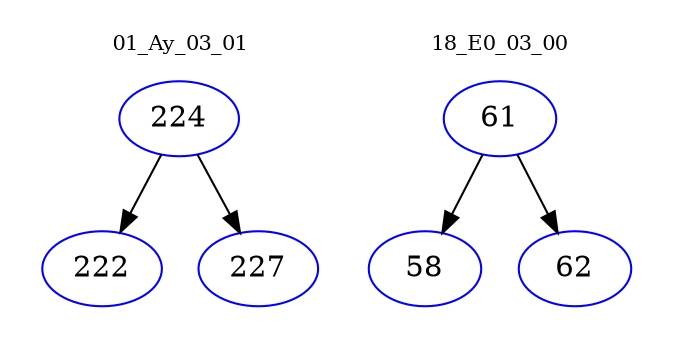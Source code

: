 digraph{
subgraph cluster_0 {
color = white
label = "01_Ay_03_01";
fontsize=10;
T0_224 [label="224", color="blue"]
T0_224 -> T0_222 [color="black"]
T0_222 [label="222", color="blue"]
T0_224 -> T0_227 [color="black"]
T0_227 [label="227", color="blue"]
}
subgraph cluster_1 {
color = white
label = "18_E0_03_00";
fontsize=10;
T1_61 [label="61", color="blue"]
T1_61 -> T1_58 [color="black"]
T1_58 [label="58", color="blue"]
T1_61 -> T1_62 [color="black"]
T1_62 [label="62", color="blue"]
}
}
